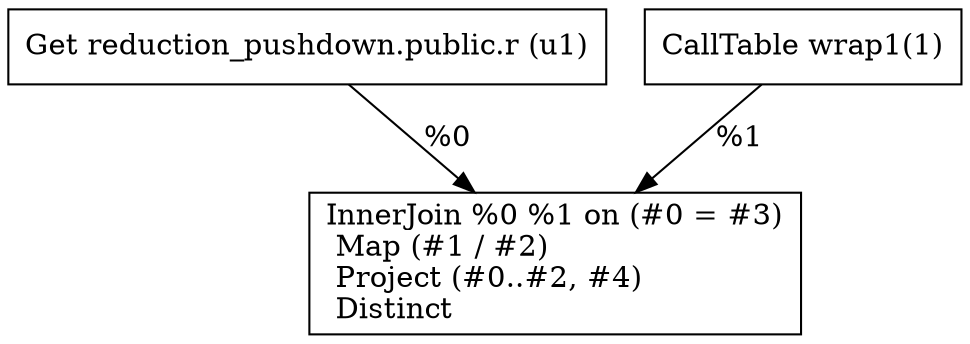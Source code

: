 digraph G {
    node0 [shape = record, label=" Get reduction_pushdown.public.r (u1)\l"]
    node1 [shape = record, label=" CallTable wrap1(1)\l"]
    node2 [shape = record, label=" InnerJoin %0 %1 on (#0 = #3)\l Map (#1 / #2)\l Project (#0..#2, #4)\l Distinct\l"]
    node1 -> node2 [label = "%1\l"]
    node0 -> node2 [label = "%0\l"]
}
